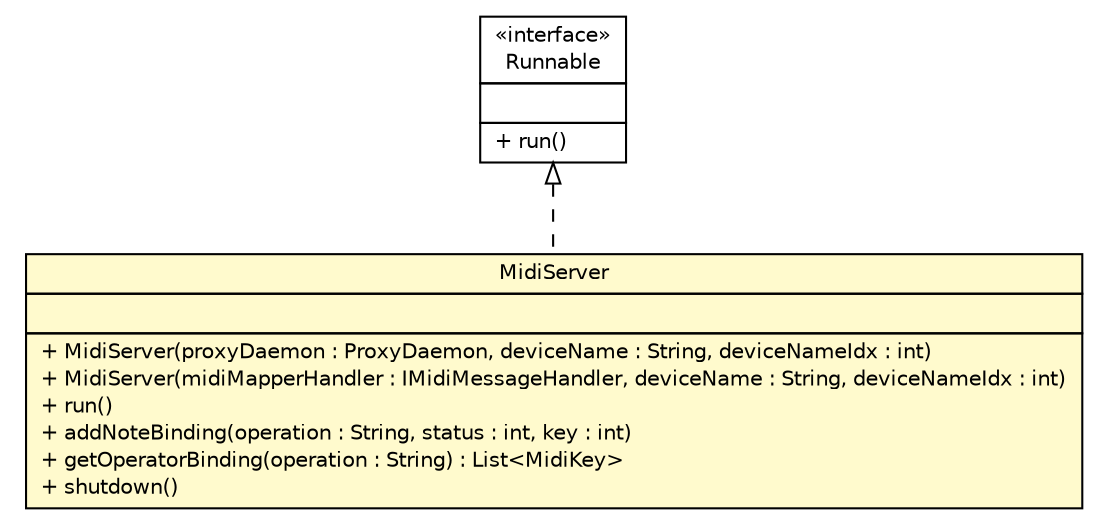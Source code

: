 #!/usr/local/bin/dot
#
# Class diagram 
# Generated by UMLGraph version R5_6 (http://www.umlgraph.org/)
#

digraph G {
	edge [fontname="Helvetica",fontsize=10,labelfontname="Helvetica",labelfontsize=10];
	node [fontname="Helvetica",fontsize=10,shape=plaintext];
	nodesep=0.25;
	ranksep=0.5;
	// com.xley.lfosc.midi.receiver.MidiServer
	c1801 [label=<<table title="com.xley.lfosc.midi.receiver.MidiServer" border="0" cellborder="1" cellspacing="0" cellpadding="2" port="p" bgcolor="lemonChiffon" href="./MidiServer.html">
		<tr><td><table border="0" cellspacing="0" cellpadding="1">
<tr><td align="center" balign="center"> MidiServer </td></tr>
		</table></td></tr>
		<tr><td><table border="0" cellspacing="0" cellpadding="1">
<tr><td align="left" balign="left">  </td></tr>
		</table></td></tr>
		<tr><td><table border="0" cellspacing="0" cellpadding="1">
<tr><td align="left" balign="left"> + MidiServer(proxyDaemon : ProxyDaemon, deviceName : String, deviceNameIdx : int) </td></tr>
<tr><td align="left" balign="left"> + MidiServer(midiMapperHandler : IMidiMessageHandler, deviceName : String, deviceNameIdx : int) </td></tr>
<tr><td align="left" balign="left"> + run() </td></tr>
<tr><td align="left" balign="left"> + addNoteBinding(operation : String, status : int, key : int) </td></tr>
<tr><td align="left" balign="left"> + getOperatorBinding(operation : String) : List&lt;MidiKey&gt; </td></tr>
<tr><td align="left" balign="left"> + shutdown() </td></tr>
		</table></td></tr>
		</table>>, URL="./MidiServer.html", fontname="Helvetica", fontcolor="black", fontsize=10.0];
	//com.xley.lfosc.midi.receiver.MidiServer implements java.lang.Runnable
	c1821:p -> c1801:p [dir=back,arrowtail=empty,style=dashed];
	// java.lang.Runnable
	c1821 [label=<<table title="java.lang.Runnable" border="0" cellborder="1" cellspacing="0" cellpadding="2" port="p" href="http://java.sun.com/j2se/1.4.2/docs/api/java/lang/Runnable.html">
		<tr><td><table border="0" cellspacing="0" cellpadding="1">
<tr><td align="center" balign="center"> &#171;interface&#187; </td></tr>
<tr><td align="center" balign="center"> Runnable </td></tr>
		</table></td></tr>
		<tr><td><table border="0" cellspacing="0" cellpadding="1">
<tr><td align="left" balign="left">  </td></tr>
		</table></td></tr>
		<tr><td><table border="0" cellspacing="0" cellpadding="1">
<tr><td align="left" balign="left"> + run() </td></tr>
		</table></td></tr>
		</table>>, URL="http://java.sun.com/j2se/1.4.2/docs/api/java/lang/Runnable.html", fontname="Helvetica", fontcolor="black", fontsize=10.0];
}

